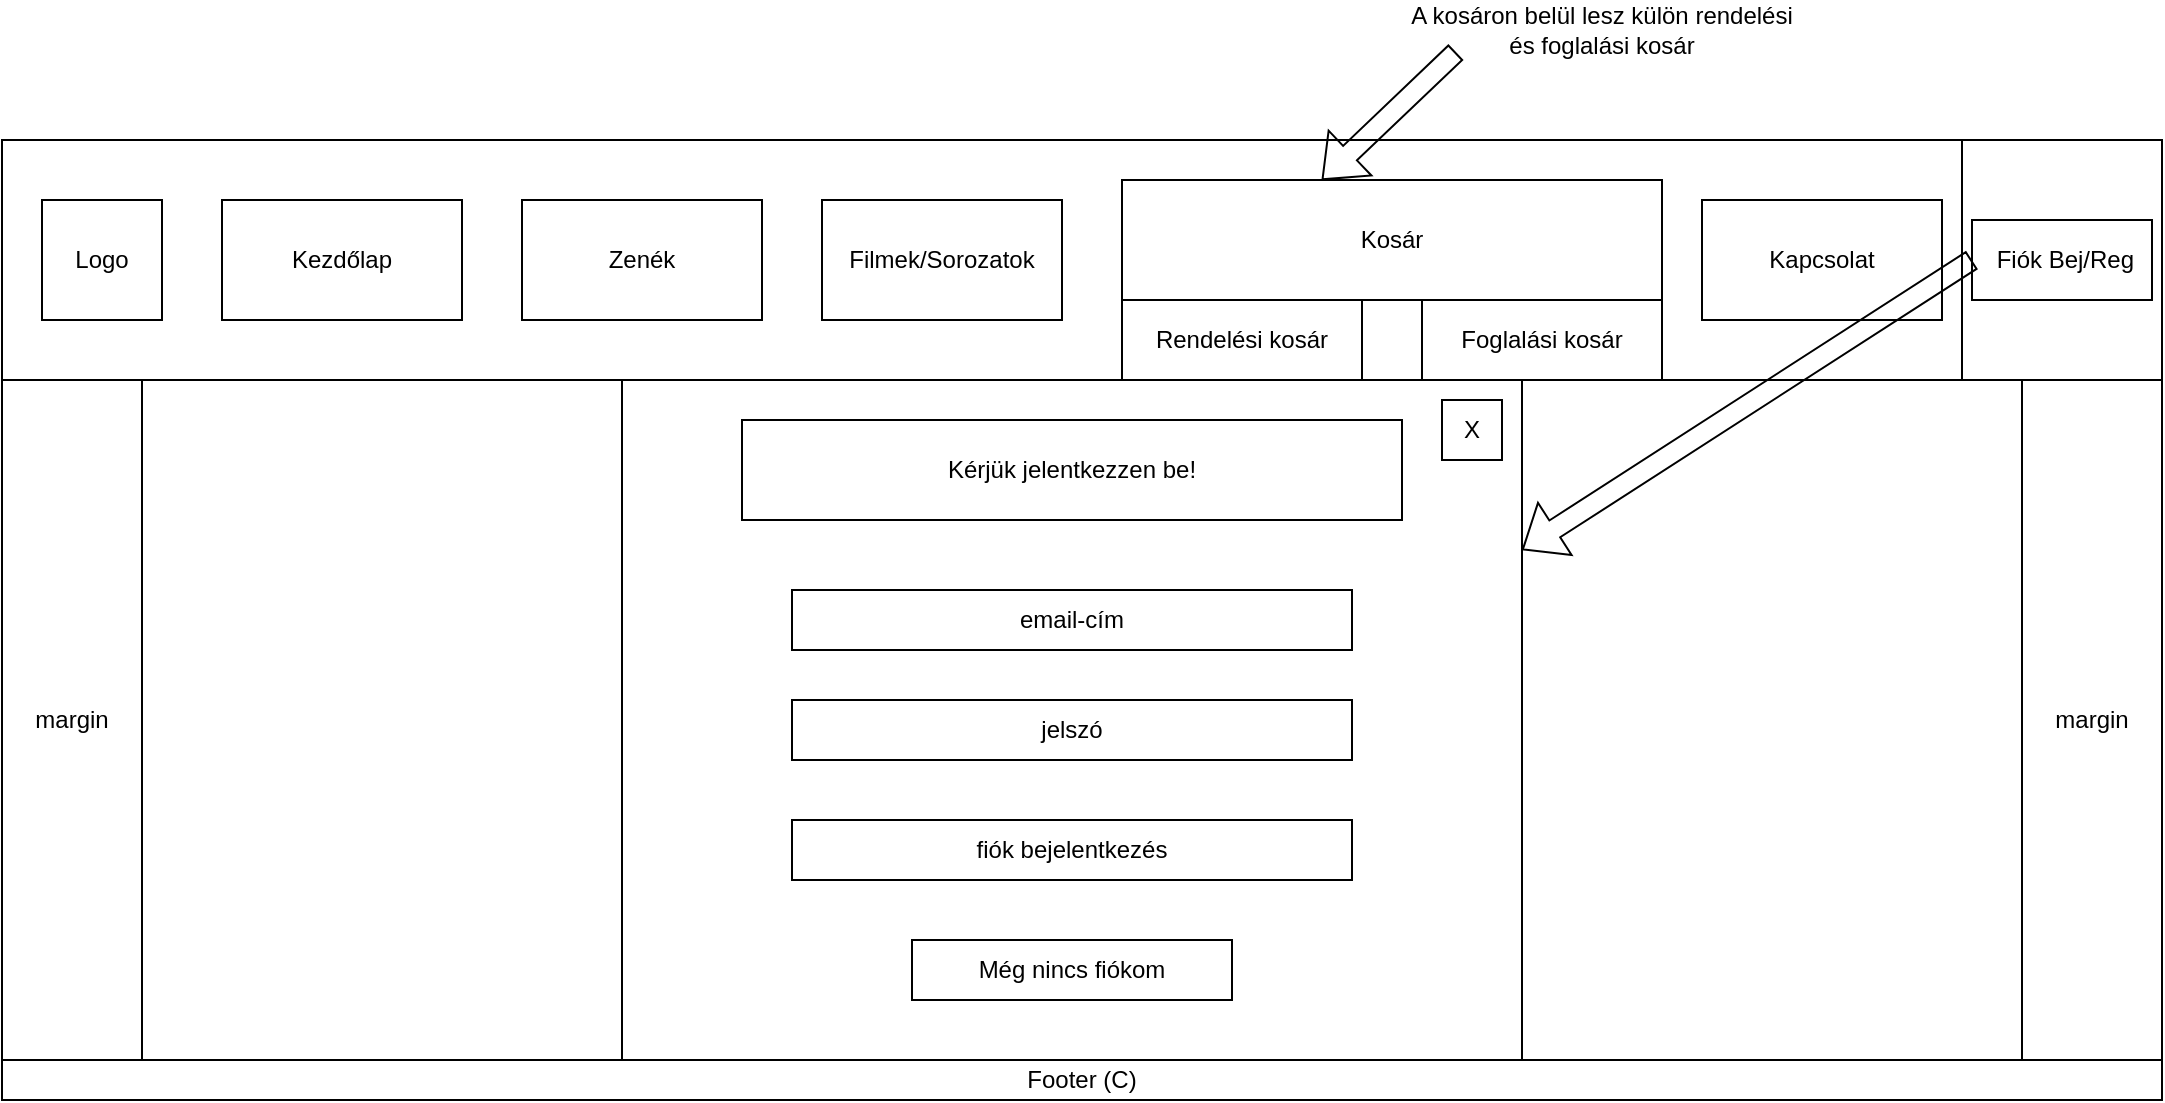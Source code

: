 <mxfile version="26.2.3">
  <diagram name="1 oldal" id="9yD0bvHsZREY18CRN-5u">
    <mxGraphModel dx="-1053" dy="-418" grid="1" gridSize="10" guides="1" tooltips="1" connect="1" arrows="1" fold="1" page="1" pageScale="1" pageWidth="827" pageHeight="1169" math="0" shadow="0">
      <root>
        <mxCell id="0" />
        <mxCell id="1" parent="0" />
        <mxCell id="qWgIc8Uv3wnhNtqkgCKT-98" value="" style="rounded=0;whiteSpace=wrap;html=1;" vertex="1" parent="1">
          <mxGeometry x="3110" y="1910" width="1080" height="480" as="geometry" />
        </mxCell>
        <mxCell id="qWgIc8Uv3wnhNtqkgCKT-99" value="" style="rounded=0;whiteSpace=wrap;html=1;" vertex="1" parent="1">
          <mxGeometry x="3110" y="1910" width="1080" height="120" as="geometry" />
        </mxCell>
        <mxCell id="qWgIc8Uv3wnhNtqkgCKT-100" style="edgeStyle=orthogonalEdgeStyle;rounded=0;orthogonalLoop=1;jettySize=auto;html=1;exitX=0.5;exitY=0;exitDx=0;exitDy=0;" edge="1" parent="1" source="qWgIc8Uv3wnhNtqkgCKT-101">
          <mxGeometry relative="1" as="geometry">
            <mxPoint x="3650" y="2370" as="targetPoint" />
          </mxGeometry>
        </mxCell>
        <mxCell id="qWgIc8Uv3wnhNtqkgCKT-101" value="" style="rounded=0;whiteSpace=wrap;html=1;" vertex="1" parent="1">
          <mxGeometry x="3110" y="2370" width="1080" height="20" as="geometry" />
        </mxCell>
        <mxCell id="qWgIc8Uv3wnhNtqkgCKT-102" value="" style="rounded=0;whiteSpace=wrap;html=1;" vertex="1" parent="1">
          <mxGeometry x="4090" y="1910" width="100" height="120" as="geometry" />
        </mxCell>
        <mxCell id="qWgIc8Uv3wnhNtqkgCKT-103" value="" style="rounded=0;whiteSpace=wrap;html=1;" vertex="1" parent="1">
          <mxGeometry x="3220" y="1940" width="120" height="60" as="geometry" />
        </mxCell>
        <mxCell id="qWgIc8Uv3wnhNtqkgCKT-104" value="" style="rounded=0;whiteSpace=wrap;html=1;" vertex="1" parent="1">
          <mxGeometry x="3820" y="1970" width="120" height="60" as="geometry" />
        </mxCell>
        <mxCell id="qWgIc8Uv3wnhNtqkgCKT-105" value="" style="rounded=0;whiteSpace=wrap;html=1;" vertex="1" parent="1">
          <mxGeometry x="3370" y="1940" width="120" height="60" as="geometry" />
        </mxCell>
        <mxCell id="qWgIc8Uv3wnhNtqkgCKT-106" value="" style="rounded=0;whiteSpace=wrap;html=1;" vertex="1" parent="1">
          <mxGeometry x="3670" y="1970" width="120" height="60" as="geometry" />
        </mxCell>
        <mxCell id="qWgIc8Uv3wnhNtqkgCKT-107" value="" style="rounded=0;whiteSpace=wrap;html=1;" vertex="1" parent="1">
          <mxGeometry x="3520" y="1940" width="120" height="60" as="geometry" />
        </mxCell>
        <mxCell id="qWgIc8Uv3wnhNtqkgCKT-108" value="" style="rounded=0;whiteSpace=wrap;html=1;" vertex="1" parent="1">
          <mxGeometry x="3180" y="2030" width="940" height="340" as="geometry" />
        </mxCell>
        <mxCell id="qWgIc8Uv3wnhNtqkgCKT-109" value="Kezdőlap" style="text;html=1;align=center;verticalAlign=middle;whiteSpace=wrap;rounded=0;" vertex="1" parent="1">
          <mxGeometry x="3220" y="1940" width="120" height="60" as="geometry" />
        </mxCell>
        <mxCell id="qWgIc8Uv3wnhNtqkgCKT-110" value="" style="rounded=0;whiteSpace=wrap;html=1;" vertex="1" parent="1">
          <mxGeometry x="3130" y="1940" width="60" height="60" as="geometry" />
        </mxCell>
        <mxCell id="qWgIc8Uv3wnhNtqkgCKT-111" value="&lt;div&gt;Logo&lt;/div&gt;" style="text;html=1;align=center;verticalAlign=middle;whiteSpace=wrap;rounded=0;" vertex="1" parent="1">
          <mxGeometry x="3130" y="1940" width="60" height="60" as="geometry" />
        </mxCell>
        <mxCell id="qWgIc8Uv3wnhNtqkgCKT-112" value="Zenék" style="text;html=1;align=center;verticalAlign=middle;whiteSpace=wrap;rounded=0;" vertex="1" parent="1">
          <mxGeometry x="3370" y="1940" width="120" height="60" as="geometry" />
        </mxCell>
        <mxCell id="qWgIc8Uv3wnhNtqkgCKT-113" value="Filmek/Sorozatok" style="text;html=1;align=center;verticalAlign=middle;whiteSpace=wrap;rounded=0;" vertex="1" parent="1">
          <mxGeometry x="3520" y="1940" width="120" height="60" as="geometry" />
        </mxCell>
        <mxCell id="qWgIc8Uv3wnhNtqkgCKT-114" value="Rendelési kosár" style="text;html=1;align=center;verticalAlign=middle;whiteSpace=wrap;rounded=0;" vertex="1" parent="1">
          <mxGeometry x="3670" y="1980" width="120" height="60" as="geometry" />
        </mxCell>
        <mxCell id="qWgIc8Uv3wnhNtqkgCKT-115" value="Footer (C)" style="text;html=1;align=center;verticalAlign=middle;whiteSpace=wrap;rounded=0;" vertex="1" parent="1">
          <mxGeometry x="3110" y="2370" width="1080" height="20" as="geometry" />
        </mxCell>
        <mxCell id="qWgIc8Uv3wnhNtqkgCKT-116" value="margin" style="text;html=1;align=center;verticalAlign=middle;whiteSpace=wrap;rounded=0;" vertex="1" parent="1">
          <mxGeometry x="3110" y="2030" width="70" height="340" as="geometry" />
        </mxCell>
        <mxCell id="qWgIc8Uv3wnhNtqkgCKT-117" value="margin" style="text;html=1;align=center;verticalAlign=middle;whiteSpace=wrap;rounded=0;" vertex="1" parent="1">
          <mxGeometry x="4120" y="2030" width="70" height="340" as="geometry" />
        </mxCell>
        <mxCell id="qWgIc8Uv3wnhNtqkgCKT-118" value="" style="rounded=0;whiteSpace=wrap;html=1;" vertex="1" parent="1">
          <mxGeometry x="3420" y="2030" width="450" height="340" as="geometry" />
        </mxCell>
        <mxCell id="qWgIc8Uv3wnhNtqkgCKT-119" value="Kérjük jelentkezzen be!" style="rounded=0;whiteSpace=wrap;html=1;" vertex="1" parent="1">
          <mxGeometry x="3480" y="2050" width="330" height="50" as="geometry" />
        </mxCell>
        <mxCell id="qWgIc8Uv3wnhNtqkgCKT-120" value="" style="rounded=0;whiteSpace=wrap;html=1;" vertex="1" parent="1">
          <mxGeometry x="3830" y="2040" width="30" height="30" as="geometry" />
        </mxCell>
        <mxCell id="qWgIc8Uv3wnhNtqkgCKT-121" value="X" style="text;html=1;align=center;verticalAlign=middle;whiteSpace=wrap;rounded=0;" vertex="1" parent="1">
          <mxGeometry x="3830" y="2040" width="30" height="30" as="geometry" />
        </mxCell>
        <mxCell id="qWgIc8Uv3wnhNtqkgCKT-122" value="&amp;nbsp;Fiók Bej/Reg" style="rounded=0;whiteSpace=wrap;html=1;" vertex="1" parent="1">
          <mxGeometry x="4095" y="1950" width="90" height="40" as="geometry" />
        </mxCell>
        <mxCell id="qWgIc8Uv3wnhNtqkgCKT-123" value="" style="rounded=0;whiteSpace=wrap;html=1;" vertex="1" parent="1">
          <mxGeometry x="3960" y="1940" width="120" height="60" as="geometry" />
        </mxCell>
        <mxCell id="qWgIc8Uv3wnhNtqkgCKT-124" value="" style="endArrow=classic;html=1;rounded=0;exitX=0;exitY=0.5;exitDx=0;exitDy=0;entryX=1;entryY=0.25;entryDx=0;entryDy=0;shape=flexArrow;" edge="1" parent="1" source="qWgIc8Uv3wnhNtqkgCKT-122" target="qWgIc8Uv3wnhNtqkgCKT-118">
          <mxGeometry width="50" height="50" relative="1" as="geometry">
            <mxPoint x="4119" y="1998.98" as="sourcePoint" />
            <mxPoint x="4040" y="2070" as="targetPoint" />
          </mxGeometry>
        </mxCell>
        <mxCell id="qWgIc8Uv3wnhNtqkgCKT-125" value="Kapcsolat" style="text;html=1;align=center;verticalAlign=middle;whiteSpace=wrap;rounded=0;" vertex="1" parent="1">
          <mxGeometry x="3960" y="1940" width="120" height="60" as="geometry" />
        </mxCell>
        <mxCell id="qWgIc8Uv3wnhNtqkgCKT-126" value="Foglalási kosár" style="text;html=1;align=center;verticalAlign=middle;whiteSpace=wrap;rounded=0;" vertex="1" parent="1">
          <mxGeometry x="3820" y="1980" width="120" height="60" as="geometry" />
        </mxCell>
        <mxCell id="qWgIc8Uv3wnhNtqkgCKT-127" value="email-cím" style="rounded=0;whiteSpace=wrap;html=1;" vertex="1" parent="1">
          <mxGeometry x="3505" y="2135" width="280" height="30" as="geometry" />
        </mxCell>
        <mxCell id="qWgIc8Uv3wnhNtqkgCKT-128" value="jelszó" style="rounded=0;whiteSpace=wrap;html=1;" vertex="1" parent="1">
          <mxGeometry x="3505" y="2190" width="280" height="30" as="geometry" />
        </mxCell>
        <mxCell id="qWgIc8Uv3wnhNtqkgCKT-129" value="fiók bejelentkezés" style="rounded=0;whiteSpace=wrap;html=1;" vertex="1" parent="1">
          <mxGeometry x="3505" y="2250" width="280" height="30" as="geometry" />
        </mxCell>
        <mxCell id="qWgIc8Uv3wnhNtqkgCKT-130" value="Még nincs fiókom" style="rounded=0;whiteSpace=wrap;html=1;" vertex="1" parent="1">
          <mxGeometry x="3565" y="2310" width="160" height="30" as="geometry" />
        </mxCell>
        <mxCell id="qWgIc8Uv3wnhNtqkgCKT-131" value="Kosár" style="rounded=0;whiteSpace=wrap;html=1;" vertex="1" parent="1">
          <mxGeometry x="3670" y="1930" width="270" height="60" as="geometry" />
        </mxCell>
        <mxCell id="qWgIc8Uv3wnhNtqkgCKT-132" value="A kosáron belül lesz külön rendelési és foglalási kosár" style="text;html=1;align=center;verticalAlign=middle;whiteSpace=wrap;rounded=0;" vertex="1" parent="1">
          <mxGeometry x="3810" y="1840" width="200" height="30" as="geometry" />
        </mxCell>
        <mxCell id="qWgIc8Uv3wnhNtqkgCKT-133" value="" style="endArrow=classic;html=1;rounded=0;entryX=0.37;entryY=0;entryDx=0;entryDy=0;shape=flexArrow;entryPerimeter=0;exitX=0.135;exitY=0.867;exitDx=0;exitDy=0;exitPerimeter=0;" edge="1" parent="1" source="qWgIc8Uv3wnhNtqkgCKT-132" target="qWgIc8Uv3wnhNtqkgCKT-131">
          <mxGeometry width="50" height="50" relative="1" as="geometry">
            <mxPoint x="3690" y="1890" as="sourcePoint" />
            <mxPoint x="3570" y="1970" as="targetPoint" />
          </mxGeometry>
        </mxCell>
      </root>
    </mxGraphModel>
  </diagram>
</mxfile>
